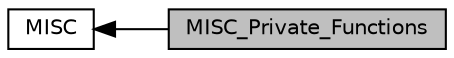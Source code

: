 digraph "MISC_Private_Functions"
{
  edge [fontname="Helvetica",fontsize="10",labelfontname="Helvetica",labelfontsize="10"];
  node [fontname="Helvetica",fontsize="10",shape=record];
  rankdir=LR;
  Node1 [label="MISC",height=0.2,width=0.4,color="black", fillcolor="white", style="filled",URL="$group___m_i_s_c.html",tooltip="MISC driver modules. "];
  Node0 [label="MISC_Private_Functions",height=0.2,width=0.4,color="black", fillcolor="grey75", style="filled", fontcolor="black"];
  Node1->Node0 [shape=plaintext, dir="back", style="solid"];
}
